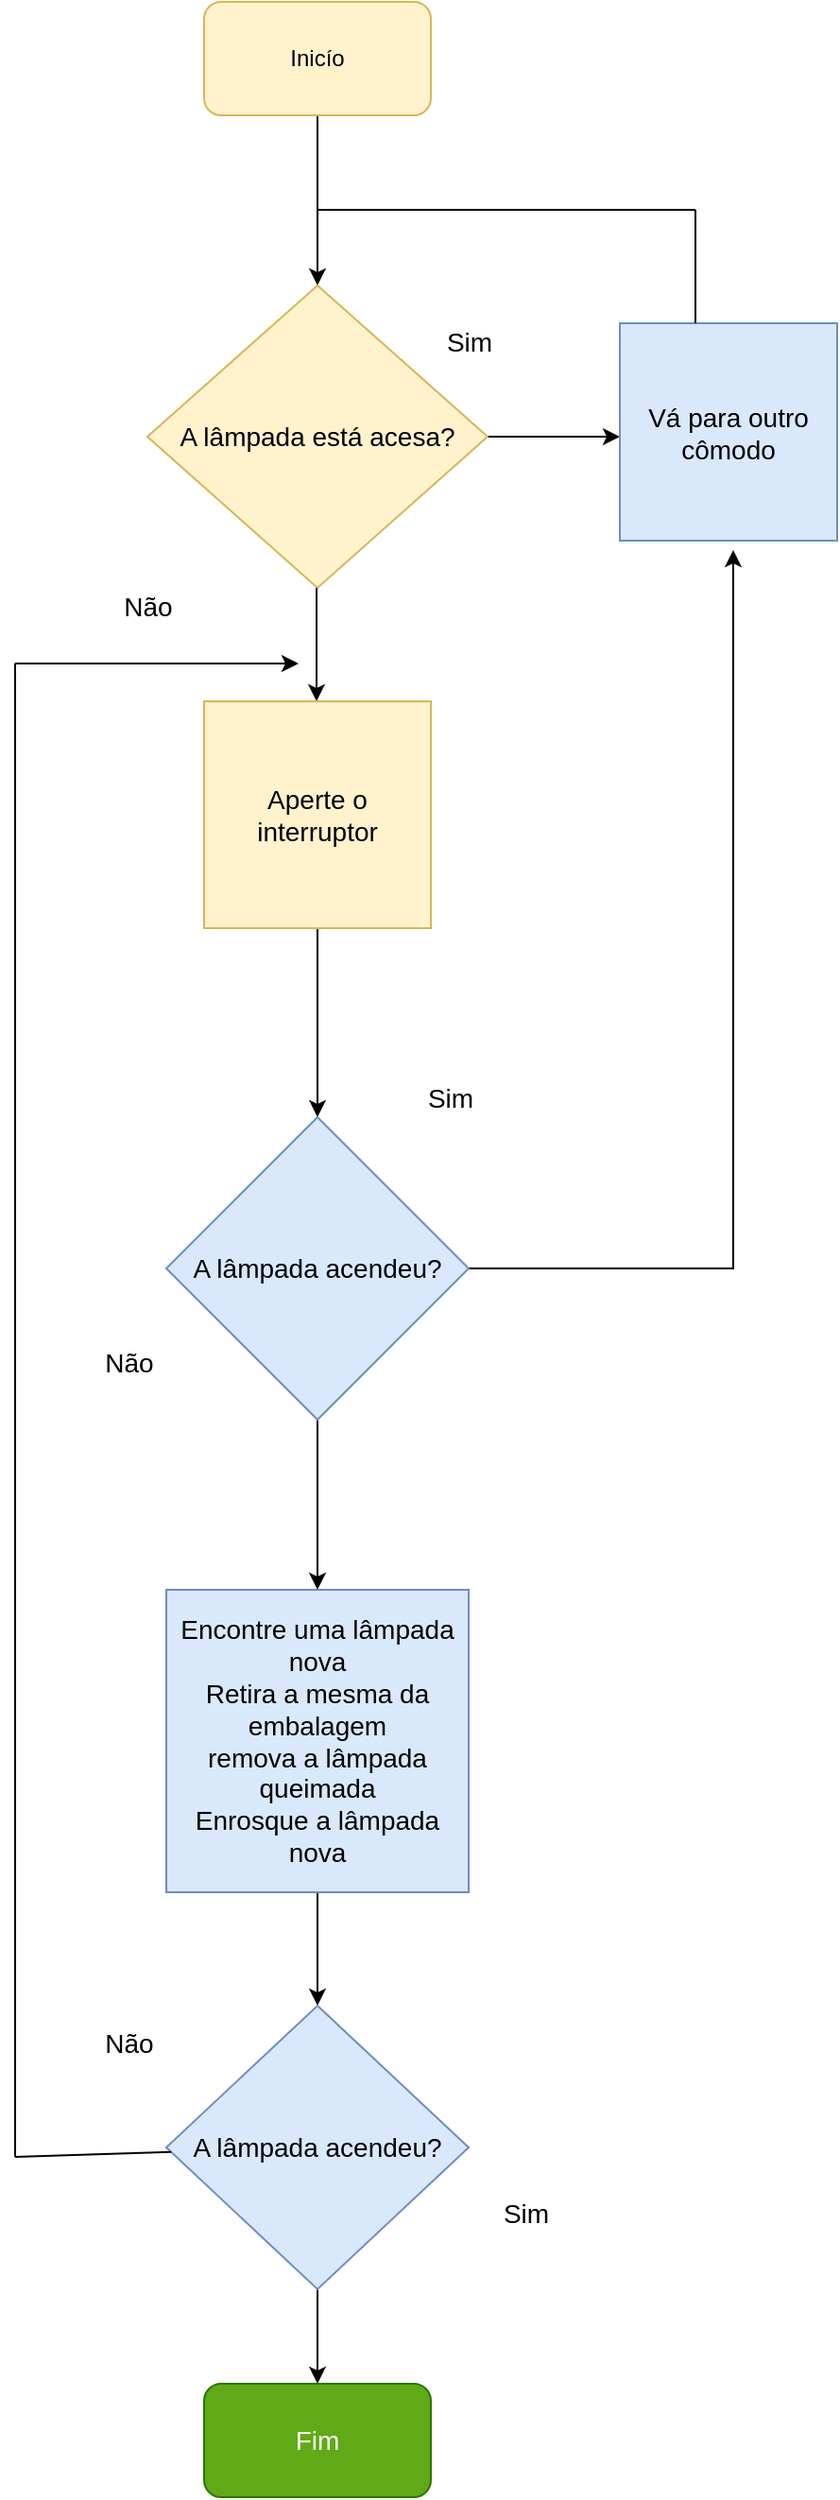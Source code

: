<mxfile version="16.6.4" type="github"><diagram id="8nYKVDX_zRPJ0tGmyu-n" name="Page-1"><mxGraphModel dx="976" dy="619" grid="1" gridSize="10" guides="1" tooltips="1" connect="1" arrows="1" fold="1" page="1" pageScale="1" pageWidth="827" pageHeight="1169" math="0" shadow="0"><root><mxCell id="0"/><mxCell id="1" parent="0"/><mxCell id="x6eRS-l7aWwVwxGJDsYo-22" style="edgeStyle=orthogonalEdgeStyle;rounded=0;orthogonalLoop=1;jettySize=auto;html=1;exitX=0.5;exitY=1;exitDx=0;exitDy=0;entryX=0.5;entryY=0;entryDx=0;entryDy=0;fontSize=14;" edge="1" parent="1" source="x6eRS-l7aWwVwxGJDsYo-1" target="x6eRS-l7aWwVwxGJDsYo-6"><mxGeometry relative="1" as="geometry"/></mxCell><mxCell id="x6eRS-l7aWwVwxGJDsYo-1" value="Inicío" style="rounded=1;whiteSpace=wrap;html=1;fillColor=#fff2cc;strokeColor=#d6b656;" vertex="1" parent="1"><mxGeometry x="340" y="50" width="120" height="60" as="geometry"/></mxCell><mxCell id="x6eRS-l7aWwVwxGJDsYo-7" style="edgeStyle=orthogonalEdgeStyle;rounded=0;orthogonalLoop=1;jettySize=auto;html=1;fontSize=14;" edge="1" parent="1" source="x6eRS-l7aWwVwxGJDsYo-6"><mxGeometry relative="1" as="geometry"><mxPoint x="560" y="280" as="targetPoint"/></mxGeometry></mxCell><mxCell id="x6eRS-l7aWwVwxGJDsYo-6" value="A lâmpada está acesa?" style="rhombus;whiteSpace=wrap;html=1;fontSize=14;fillColor=#fff2cc;strokeColor=#d6b656;" vertex="1" parent="1"><mxGeometry x="310" y="200" width="180" height="160" as="geometry"/></mxCell><mxCell id="x6eRS-l7aWwVwxGJDsYo-8" value="Vá para outro cômodo" style="whiteSpace=wrap;html=1;aspect=fixed;fontSize=14;fillColor=#dae8fc;strokeColor=#6c8ebf;" vertex="1" parent="1"><mxGeometry x="560" y="220" width="115" height="115" as="geometry"/></mxCell><mxCell id="x6eRS-l7aWwVwxGJDsYo-31" value="" style="endArrow=none;html=1;rounded=0;fontSize=14;" edge="1" parent="1"><mxGeometry width="50" height="50" relative="1" as="geometry"><mxPoint x="600" y="220" as="sourcePoint"/><mxPoint x="600" y="160" as="targetPoint"/></mxGeometry></mxCell><mxCell id="x6eRS-l7aWwVwxGJDsYo-32" value="" style="endArrow=none;html=1;rounded=0;fontSize=14;" edge="1" parent="1"><mxGeometry width="50" height="50" relative="1" as="geometry"><mxPoint x="400" y="160" as="sourcePoint"/><mxPoint x="600" y="160" as="targetPoint"/></mxGeometry></mxCell><mxCell id="x6eRS-l7aWwVwxGJDsYo-33" value="Sim&lt;br&gt;" style="text;html=1;align=center;verticalAlign=middle;resizable=0;points=[];autosize=1;strokeColor=none;fillColor=none;fontSize=14;" vertex="1" parent="1"><mxGeometry x="460" y="220" width="40" height="20" as="geometry"/></mxCell><mxCell id="x6eRS-l7aWwVwxGJDsYo-34" value="Não" style="text;html=1;align=center;verticalAlign=middle;resizable=0;points=[];autosize=1;strokeColor=none;fillColor=none;fontSize=14;" vertex="1" parent="1"><mxGeometry x="290" y="360" width="40" height="20" as="geometry"/></mxCell><mxCell id="x6eRS-l7aWwVwxGJDsYo-37" value="" style="endArrow=classic;html=1;rounded=0;fontSize=14;" edge="1" parent="1"><mxGeometry width="50" height="50" relative="1" as="geometry"><mxPoint x="399.5" y="360" as="sourcePoint"/><mxPoint x="399.5" y="420" as="targetPoint"/></mxGeometry></mxCell><mxCell id="x6eRS-l7aWwVwxGJDsYo-39" style="edgeStyle=orthogonalEdgeStyle;rounded=0;orthogonalLoop=1;jettySize=auto;html=1;exitX=0.5;exitY=1;exitDx=0;exitDy=0;fontSize=14;" edge="1" parent="1" source="x6eRS-l7aWwVwxGJDsYo-38"><mxGeometry relative="1" as="geometry"><mxPoint x="400" y="640" as="targetPoint"/></mxGeometry></mxCell><mxCell id="x6eRS-l7aWwVwxGJDsYo-38" value="Aperte o interruptor" style="whiteSpace=wrap;html=1;aspect=fixed;fontSize=14;fillColor=#fff2cc;strokeColor=#d6b656;" vertex="1" parent="1"><mxGeometry x="340" y="420" width="120" height="120" as="geometry"/></mxCell><mxCell id="x6eRS-l7aWwVwxGJDsYo-45" style="edgeStyle=orthogonalEdgeStyle;rounded=0;orthogonalLoop=1;jettySize=auto;html=1;exitX=1;exitY=0.5;exitDx=0;exitDy=0;fontSize=14;" edge="1" parent="1" source="x6eRS-l7aWwVwxGJDsYo-40"><mxGeometry relative="1" as="geometry"><mxPoint x="620" y="340" as="targetPoint"/><Array as="points"><mxPoint x="620" y="720"/></Array></mxGeometry></mxCell><mxCell id="x6eRS-l7aWwVwxGJDsYo-46" style="edgeStyle=orthogonalEdgeStyle;rounded=0;orthogonalLoop=1;jettySize=auto;html=1;fontSize=14;" edge="1" parent="1" source="x6eRS-l7aWwVwxGJDsYo-40"><mxGeometry relative="1" as="geometry"><mxPoint x="400" y="890" as="targetPoint"/></mxGeometry></mxCell><mxCell id="x6eRS-l7aWwVwxGJDsYo-40" value="A lâmpada acendeu?" style="rhombus;whiteSpace=wrap;html=1;fontSize=14;fillColor=#dae8fc;strokeColor=#6c8ebf;" vertex="1" parent="1"><mxGeometry x="320" y="640" width="160" height="160" as="geometry"/></mxCell><mxCell id="x6eRS-l7aWwVwxGJDsYo-42" value="Sim" style="text;html=1;align=center;verticalAlign=middle;resizable=0;points=[];autosize=1;strokeColor=none;fillColor=none;fontSize=14;" vertex="1" parent="1"><mxGeometry x="450" y="620" width="40" height="20" as="geometry"/></mxCell><mxCell id="x6eRS-l7aWwVwxGJDsYo-43" value="Não" style="text;html=1;align=center;verticalAlign=middle;resizable=0;points=[];autosize=1;strokeColor=none;fillColor=none;fontSize=14;" vertex="1" parent="1"><mxGeometry x="280" y="760" width="40" height="20" as="geometry"/></mxCell><mxCell id="x6eRS-l7aWwVwxGJDsYo-48" style="edgeStyle=orthogonalEdgeStyle;rounded=0;orthogonalLoop=1;jettySize=auto;html=1;fontSize=14;" edge="1" parent="1" source="x6eRS-l7aWwVwxGJDsYo-47"><mxGeometry relative="1" as="geometry"><mxPoint x="400" y="1110" as="targetPoint"/></mxGeometry></mxCell><mxCell id="x6eRS-l7aWwVwxGJDsYo-47" value="Encontre uma lâmpada nova&lt;br&gt;Retira a mesma da embalagem&lt;br&gt;remova a lâmpada queimada&lt;br&gt;Enrosque a lâmpada nova" style="whiteSpace=wrap;html=1;aspect=fixed;fontSize=14;fillColor=#dae8fc;strokeColor=#6c8ebf;" vertex="1" parent="1"><mxGeometry x="320" y="890" width="160" height="160" as="geometry"/></mxCell><mxCell id="x6eRS-l7aWwVwxGJDsYo-51" style="edgeStyle=orthogonalEdgeStyle;rounded=0;orthogonalLoop=1;jettySize=auto;html=1;exitX=0.5;exitY=1;exitDx=0;exitDy=0;fontSize=14;" edge="1" parent="1" source="x6eRS-l7aWwVwxGJDsYo-49"><mxGeometry relative="1" as="geometry"><mxPoint x="400" y="1310" as="targetPoint"/></mxGeometry></mxCell><mxCell id="x6eRS-l7aWwVwxGJDsYo-49" value="A lâmpada acendeu?" style="rhombus;whiteSpace=wrap;html=1;fontSize=14;fillColor=#dae8fc;strokeColor=#6c8ebf;" vertex="1" parent="1"><mxGeometry x="320" y="1110" width="160" height="150" as="geometry"/></mxCell><mxCell id="x6eRS-l7aWwVwxGJDsYo-50" value="Sim" style="text;html=1;align=center;verticalAlign=middle;resizable=0;points=[];autosize=1;strokeColor=none;fillColor=none;fontSize=14;" vertex="1" parent="1"><mxGeometry x="490" y="1210" width="40" height="20" as="geometry"/></mxCell><mxCell id="x6eRS-l7aWwVwxGJDsYo-52" value="Fim" style="rounded=1;whiteSpace=wrap;html=1;fontSize=14;fillColor=#60a917;strokeColor=#2D7600;fontColor=#ffffff;" vertex="1" parent="1"><mxGeometry x="340" y="1310" width="120" height="60" as="geometry"/></mxCell><mxCell id="x6eRS-l7aWwVwxGJDsYo-58" value="" style="endArrow=none;html=1;rounded=0;fontSize=14;" edge="1" parent="1"><mxGeometry width="50" height="50" relative="1" as="geometry"><mxPoint x="240" y="1190" as="sourcePoint"/><mxPoint x="240" y="400" as="targetPoint"/></mxGeometry></mxCell><mxCell id="x6eRS-l7aWwVwxGJDsYo-59" value="" style="endArrow=classic;html=1;rounded=0;fontSize=14;" edge="1" parent="1"><mxGeometry width="50" height="50" relative="1" as="geometry"><mxPoint x="240" y="400" as="sourcePoint"/><mxPoint x="390" y="400" as="targetPoint"/></mxGeometry></mxCell><mxCell id="x6eRS-l7aWwVwxGJDsYo-63" value="" style="endArrow=none;html=1;rounded=0;fontSize=14;" edge="1" parent="1" target="x6eRS-l7aWwVwxGJDsYo-49"><mxGeometry width="50" height="50" relative="1" as="geometry"><mxPoint x="240" y="1190" as="sourcePoint"/><mxPoint x="290" y="1140" as="targetPoint"/></mxGeometry></mxCell><mxCell id="x6eRS-l7aWwVwxGJDsYo-64" value="Não" style="text;html=1;align=center;verticalAlign=middle;resizable=0;points=[];autosize=1;strokeColor=none;fillColor=none;fontSize=14;" vertex="1" parent="1"><mxGeometry x="280" y="1120" width="40" height="20" as="geometry"/></mxCell></root></mxGraphModel></diagram></mxfile>